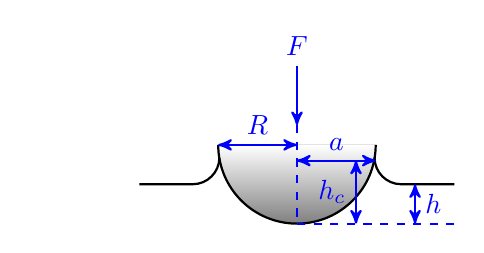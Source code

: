 \usetikzlibrary{calc,intersections,through,backgrounds}
\usetikzlibrary{decorations.pathreplacing,decorations.pathmorphing,arrows}
\begin{tikzpicture}
\fill[top color=white, bottom color=gray] (-1,0) arc(-180:0:1);
\draw[thick] (-1,0) arc(-180:0:1);
\draw[thick]  (-2,-0.5) -- (-1.325,-0.5) arc(-90:0:0.34);
\draw[thick]  (2,-0.5) -- (1.325,-0.5) arc(270:180:0.34);
\draw[thick,blue,dashed] (0,-1)--(2,-1) (0,0.25)--(0,-1);
\draw[thick,blue,<->,>=stealth'] (0,-0.2)--(1,-0.2) node[midway,above]{$a$};

\draw[thick,blue,<-,>=stealth'] (0,0.25)--(0,1) node[above]{$F$};
\draw[thick,blue,<->,>=stealth'] (0,0)--(-1,0) node[midway,above]{$R$};
\draw[thick,blue,<->,>=stealth'] (0.75,-1)--(0.75,-0.2) node[midway,left]{$h_c$};

\draw[thick,blue,<->,>=stealth'] (1.5,-1)--(1.5,-0.5) node[midway,right]{$h$};
\end{tikzpicture}